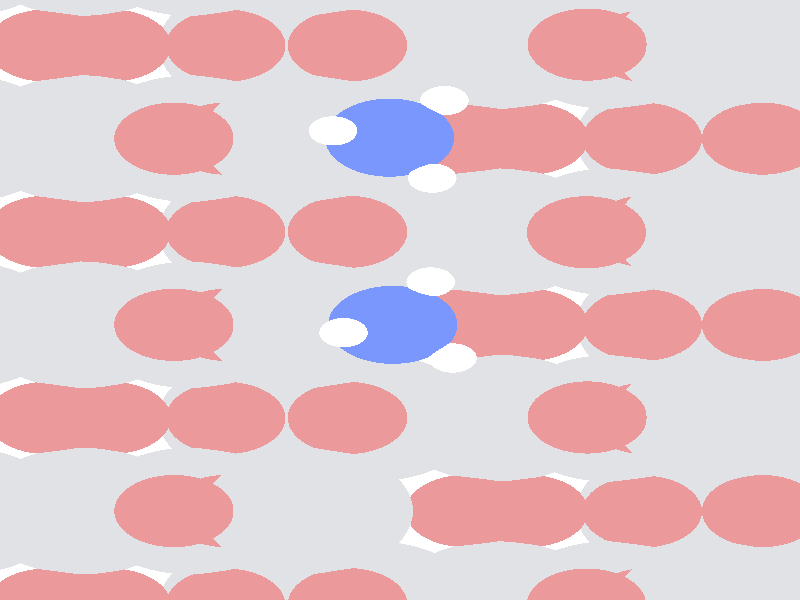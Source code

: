 #include "colors.inc"
#include "finish.inc"

global_settings {assumed_gamma 1 max_trace_level 6}
background {color White}
camera {orthographic
  right -9.91*x up 12.31*y
  direction 1.00*z
  location <0,0,50.00> look_at <0,0,0>}
light_source {<  2.00,   3.00,  125.00> color White
  area_light <0.95, 0, 0>, <0, 0.80, 0>, 5, 4
  adaptive 1 jitter}

#declare simple = finish {phong 0.7}
#declare pale = finish {ambient .5 diffuse .85 roughness .001 specular 0.200 }
#declare intermediate = finish {ambient 0.3 diffuse 0.6 specular 0.10 roughness 0.04 }
#declare vmd = finish {ambient .0 diffuse .65 phong 0.1 phong_size 40. specular 0.500 }
#declare jmol = finish {ambient .2 diffuse .6 specular 1 roughness .001 metallic}
#declare ase2 = finish {ambient 0.05 brilliance 3 diffuse 0.6 metallic specular 0.70 roughness 0.04 reflection 0.15}
#declare mj_mol = finish {ambient .00 diffuse .55 phong 0.0 phong_size 0.specular .250 roughness 0.1 brilliance 0.8 reflection 0.0 }
#declare ase3 = finish {ambient .15 brilliance 2 diffuse .6 metallic specular 1. roughness .001 reflection .0}
#declare glass = finish {ambient .05 diffuse .3 specular 1. roughness .001}
#declare glass2 = finish {ambient .0 diffuse .3 specular 1. reflection .25 roughness .001}
#declare Rcell = 0.100;
#declare Rbond = 0.100;

#macro atom(LOC, R, COL, TRANS, FIN)
  sphere{LOC, R texture{pigment{color COL transmit TRANS} finish{FIN}}}
#end
#macro constrain(LOC, R, COL, TRANS FIN)
union{torus{R, Rcell rotate 45*z texture{pigment{color COL transmit TRANS} finish{FIN}}}
      torus{R, Rcell rotate -45*z texture{pigment{color COL transmit TRANS} finish{FIN}}}
      translate LOC}
#end

atom(< -4.97,  -4.33, -11.59>, 0.74, rgb <0.84, 0.32, 0.33>, 0.0, pale) // #0 
atom(<-10.14,  -6.25, -11.59>, 0.74, rgb <0.84, 0.32, 0.33>, 0.0, pale) // #1 
atom(<-12.03,  -6.25, -10.84>, 1.30, rgb <0.75, 0.76, 0.78>, 0.0, pale) // #2 
atom(< -6.86,  -4.33, -10.84>, 1.30, rgb <0.75, 0.76, 0.78>, 0.0, pale) // #3 
atom(< -3.92,  -4.33,  -9.95>, 1.30, rgb <0.75, 0.76, 0.78>, 0.0, pale) // #4 
atom(< -9.09,  -6.25,  -9.95>, 1.30, rgb <0.75, 0.76, 0.78>, 0.0, pale) // #5 
atom(< -3.58,  -6.25, -10.09>, 0.74, rgb <0.84, 0.32, 0.33>, 0.0, pale) // #6 
atom(< -8.76,  -4.33, -10.09>, 0.74, rgb <0.84, 0.32, 0.33>, 0.0, pale) // #7 
atom(< -5.82,  -4.33,  -9.20>, 0.74, rgb <0.84, 0.32, 0.33>, 0.0, pale) // #8 
atom(<-10.99,  -6.25,  -9.20>, 0.74, rgb <0.84, 0.32, 0.33>, 0.0, pale) // #9 
atom(< -7.20,  -6.25, -10.70>, 0.74, rgb <0.84, 0.32, 0.33>, 0.0, pale) // #10 
atom(<-12.37,  -4.33, -10.70>, 0.74, rgb <0.84, 0.32, 0.33>, 0.0, pale) // #11 
atom(< -3.62,  -4.33,  -7.96>, 0.74, rgb <0.84, 0.32, 0.33>, 0.0, pale) // #12 
atom(< -8.80,  -6.25,  -8.01>, 0.74, rgb <0.84, 0.32, 0.33>, 0.0, pale) // #13 
atom(<-10.67,  -6.25,  -7.21>, 1.30, rgb <0.75, 0.76, 0.78>, 0.0, pale) // #14 
atom(< -5.44,  -4.33,  -7.17>, 1.30, rgb <0.75, 0.76, 0.78>, 0.0, pale) // #15 
atom(<-12.93,  -4.33,  -6.36>, 1.30, rgb <0.75, 0.76, 0.78>, 0.0, pale) // #16 
atom(< -7.74,  -6.25,  -6.47>, 1.30, rgb <0.75, 0.76, 0.78>, 0.0, pale) // #17 
atom(<-12.51,  -6.25,  -6.47>, 0.74, rgb <0.84, 0.32, 0.33>, 0.0, pale) // #18 
atom(< -7.34,  -4.34,  -6.53>, 0.74, rgb <0.84, 0.32, 0.33>, 0.0, pale) // #19 
atom(< -4.39,  -4.33,  -5.56>, 0.74, rgb <0.84, 0.32, 0.33>, 0.0, pale) // #20 
atom(< -9.53,  -6.24,  -5.62>, 0.74, rgb <0.84, 0.32, 0.33>, 0.0, pale) // #21 
atom(< -5.84,  -6.25,  -7.11>, 0.74, rgb <0.84, 0.32, 0.33>, 0.0, pale) // #22 
atom(<-11.04,  -4.33,  -7.10>, 0.74, rgb <0.84, 0.32, 0.33>, 0.0, pale) // #23 
atom(<-12.49,  -4.33,  -4.40>, 0.74, rgb <0.84, 0.32, 0.33>, 0.0, pale) // #24 
atom(< -7.27,  -6.24,  -4.48>, 0.74, rgb <0.84, 0.32, 0.33>, 0.0, pale) // #25 
atom(< -9.17,  -6.25,  -3.62>, 1.30, rgb <0.75, 0.76, 0.78>, 0.0, pale) // #26 
atom(< -3.96,  -4.33,  -3.44>, 1.30, rgb <0.75, 0.76, 0.78>, 0.0, pale) // #27 
atom(<-11.48,  -4.33,  -2.84>, 1.30, rgb <0.75, 0.76, 0.78>, 0.0, pale) // #28 
atom(< -6.38,  -6.24,  -2.93>, 1.30, rgb <0.75, 0.76, 0.78>, 0.0, pale) // #29 
atom(<-10.99,  -6.24,  -2.81>, 0.74, rgb <0.84, 0.32, 0.33>, 0.0, pale) // #30 
atom(< -5.86,  -4.33,  -2.68>, 0.74, rgb <0.84, 0.32, 0.33>, 0.0, pale) // #31 
atom(<-13.14,  -4.33,  -2.00>, 0.74, rgb <0.84, 0.32, 0.33>, 0.0, pale) // #32 
atom(< -8.03,  -6.25,  -2.08>, 0.74, rgb <0.84, 0.32, 0.33>, 0.0, pale) // #33 
atom(< -4.38,  -6.25,  -3.43>, 0.74, rgb <0.84, 0.32, 0.33>, 0.0, pale) // #34 
atom(< -9.53,  -4.33,  -3.57>, 0.74, rgb <0.84, 0.32, 0.33>, 0.0, pale) // #35 
atom(< -4.97,  -0.51, -11.59>, 0.74, rgb <0.84, 0.32, 0.33>, 0.0, pale) // #36 
atom(<-10.14,  -2.42, -11.59>, 0.74, rgb <0.84, 0.32, 0.33>, 0.0, pale) // #37 
atom(<-12.03,  -2.42, -10.84>, 1.30, rgb <0.75, 0.76, 0.78>, 0.0, pale) // #38 
atom(< -6.86,  -0.51, -10.84>, 1.30, rgb <0.75, 0.76, 0.78>, 0.0, pale) // #39 
atom(< -3.92,  -0.51,  -9.95>, 1.30, rgb <0.75, 0.76, 0.78>, 0.0, pale) // #40 
atom(< -9.09,  -2.42,  -9.95>, 1.30, rgb <0.75, 0.76, 0.78>, 0.0, pale) // #41 
atom(< -3.58,  -2.42, -10.09>, 0.74, rgb <0.84, 0.32, 0.33>, 0.0, pale) // #42 
atom(< -8.76,  -0.51, -10.09>, 0.74, rgb <0.84, 0.32, 0.33>, 0.0, pale) // #43 
atom(< -5.82,  -0.51,  -9.20>, 0.74, rgb <0.84, 0.32, 0.33>, 0.0, pale) // #44 
atom(<-10.99,  -2.42,  -9.20>, 0.74, rgb <0.84, 0.32, 0.33>, 0.0, pale) // #45 
atom(< -7.20,  -2.42, -10.70>, 0.74, rgb <0.84, 0.32, 0.33>, 0.0, pale) // #46 
atom(<-12.37,  -0.51, -10.70>, 0.74, rgb <0.84, 0.32, 0.33>, 0.0, pale) // #47 
atom(< -3.62,  -0.51,  -7.97>, 0.74, rgb <0.84, 0.32, 0.33>, 0.0, pale) // #48 
atom(< -8.80,  -2.42,  -8.01>, 0.74, rgb <0.84, 0.32, 0.33>, 0.0, pale) // #49 
atom(<-10.67,  -2.42,  -7.21>, 1.30, rgb <0.75, 0.76, 0.78>, 0.0, pale) // #50 
atom(< -5.44,  -0.51,  -7.17>, 1.30, rgb <0.75, 0.76, 0.78>, 0.0, pale) // #51 
atom(<-12.93,  -0.51,  -6.36>, 1.30, rgb <0.75, 0.76, 0.78>, 0.0, pale) // #52 
atom(< -7.74,  -2.43,  -6.47>, 1.30, rgb <0.75, 0.76, 0.78>, 0.0, pale) // #53 
atom(<-12.51,  -2.42,  -6.47>, 0.74, rgb <0.84, 0.32, 0.33>, 0.0, pale) // #54 
atom(< -7.34,  -0.51,  -6.53>, 0.74, rgb <0.84, 0.32, 0.33>, 0.0, pale) // #55 
atom(< -4.39,  -0.51,  -5.57>, 0.74, rgb <0.84, 0.32, 0.33>, 0.0, pale) // #56 
atom(< -9.53,  -2.43,  -5.63>, 0.74, rgb <0.84, 0.32, 0.33>, 0.0, pale) // #57 
atom(< -5.84,  -2.42,  -7.10>, 0.74, rgb <0.84, 0.32, 0.33>, 0.0, pale) // #58 
atom(<-11.03,  -0.51,  -7.10>, 0.74, rgb <0.84, 0.32, 0.33>, 0.0, pale) // #59 
atom(<-12.49,  -0.51,  -4.41>, 0.74, rgb <0.84, 0.32, 0.33>, 0.0, pale) // #60 
atom(< -7.27,  -2.43,  -4.48>, 0.74, rgb <0.84, 0.32, 0.33>, 0.0, pale) // #61 
atom(< -9.16,  -2.42,  -3.62>, 1.30, rgb <0.75, 0.76, 0.78>, 0.0, pale) // #62 
atom(< -3.96,  -0.51,  -3.44>, 1.30, rgb <0.75, 0.76, 0.78>, 0.0, pale) // #63 
atom(<-11.48,  -0.51,  -2.84>, 1.30, rgb <0.75, 0.76, 0.78>, 0.0, pale) // #64 
atom(< -6.38,  -2.42,  -2.93>, 1.30, rgb <0.75, 0.76, 0.78>, 0.0, pale) // #65 
atom(<-10.99,  -2.42,  -2.81>, 0.74, rgb <0.84, 0.32, 0.33>, 0.0, pale) // #66 
atom(< -5.86,  -0.51,  -2.69>, 0.74, rgb <0.84, 0.32, 0.33>, 0.0, pale) // #67 
atom(<-13.14,  -0.51,  -2.00>, 0.74, rgb <0.84, 0.32, 0.33>, 0.0, pale) // #68 
atom(< -8.03,  -2.41,  -2.09>, 0.74, rgb <0.84, 0.32, 0.33>, 0.0, pale) // #69 
atom(< -4.38,  -2.42,  -3.43>, 0.74, rgb <0.84, 0.32, 0.33>, 0.0, pale) // #70 
atom(< -9.54,  -0.51,  -3.59>, 0.74, rgb <0.84, 0.32, 0.33>, 0.0, pale) // #71 
atom(<-10.48,   3.33,  -0.72>, 0.80, rgb <0.19, 0.31, 0.97>, 0.0, pale) // #72 
atom(< -9.80,   4.09,  -0.69>, 0.30, rgb <1.00, 1.00, 1.00>, 0.0, pale) // #73 
atom(< -9.95,   2.50,  -0.49>, 0.30, rgb <1.00, 1.00, 1.00>, 0.0, pale) // #74 
atom(<-11.17,   3.47,   0.00>, 0.30, rgb <1.00, 1.00, 1.00>, 0.0, pale) // #75 
atom(<-10.43,  -0.51,  -0.80>, 0.80, rgb <0.19, 0.31, 0.97>, 0.0, pale) // #76 
atom(< -9.96,   0.37,  -0.63>, 0.30, rgb <1.00, 1.00, 1.00>, 0.0, pale) // #77 
atom(< -9.69,  -1.19,  -0.76>, 0.30, rgb <1.00, 1.00, 1.00>, 0.0, pale) // #78 
atom(<-11.04,  -0.67,  -0.01>, 0.30, rgb <1.00, 1.00, 1.00>, 0.0, pale) // #79 
atom(< -4.97,   3.31, -11.59>, 0.74, rgb <0.84, 0.32, 0.33>, 0.0, pale) // #80 
atom(<-10.14,   1.40, -11.59>, 0.74, rgb <0.84, 0.32, 0.33>, 0.0, pale) // #81 
atom(<-12.03,   1.40, -10.84>, 1.30, rgb <0.75, 0.76, 0.78>, 0.0, pale) // #82 
atom(< -6.86,   3.31, -10.84>, 1.30, rgb <0.75, 0.76, 0.78>, 0.0, pale) // #83 
atom(< -3.92,   3.31,  -9.95>, 1.30, rgb <0.75, 0.76, 0.78>, 0.0, pale) // #84 
atom(< -9.09,   1.40,  -9.95>, 1.30, rgb <0.75, 0.76, 0.78>, 0.0, pale) // #85 
atom(< -3.58,   1.40, -10.09>, 0.74, rgb <0.84, 0.32, 0.33>, 0.0, pale) // #86 
atom(< -8.76,   3.31, -10.09>, 0.74, rgb <0.84, 0.32, 0.33>, 0.0, pale) // #87 
atom(< -5.82,   3.31,  -9.20>, 0.74, rgb <0.84, 0.32, 0.33>, 0.0, pale) // #88 
atom(<-10.99,   1.40,  -9.20>, 0.74, rgb <0.84, 0.32, 0.33>, 0.0, pale) // #89 
atom(< -7.20,   1.40, -10.70>, 0.74, rgb <0.84, 0.32, 0.33>, 0.0, pale) // #90 
atom(<-12.37,   3.31, -10.70>, 0.74, rgb <0.84, 0.32, 0.33>, 0.0, pale) // #91 
atom(< -3.62,   3.31,  -7.96>, 0.74, rgb <0.84, 0.32, 0.33>, 0.0, pale) // #92 
atom(< -8.80,   1.40,  -8.01>, 0.74, rgb <0.84, 0.32, 0.33>, 0.0, pale) // #93 
atom(<-10.67,   1.40,  -7.21>, 1.30, rgb <0.75, 0.76, 0.78>, 0.0, pale) // #94 
atom(< -5.44,   3.31,  -7.17>, 1.30, rgb <0.75, 0.76, 0.78>, 0.0, pale) // #95 
atom(<-12.93,   3.31,  -6.36>, 1.30, rgb <0.75, 0.76, 0.78>, 0.0, pale) // #96 
atom(< -7.74,   1.40,  -6.47>, 1.30, rgb <0.75, 0.76, 0.78>, 0.0, pale) // #97 
atom(<-12.51,   1.40,  -6.47>, 0.74, rgb <0.84, 0.32, 0.33>, 0.0, pale) // #98 
atom(< -7.34,   3.31,  -6.53>, 0.74, rgb <0.84, 0.32, 0.33>, 0.0, pale) // #99 
atom(< -4.39,   3.31,  -5.56>, 0.74, rgb <0.84, 0.32, 0.33>, 0.0, pale) // #100 
atom(< -9.53,   1.40,  -5.62>, 0.74, rgb <0.84, 0.32, 0.33>, 0.0, pale) // #101 
atom(< -5.84,   1.40,  -7.11>, 0.74, rgb <0.84, 0.32, 0.33>, 0.0, pale) // #102 
atom(<-11.04,   3.31,  -7.10>, 0.74, rgb <0.84, 0.32, 0.33>, 0.0, pale) // #103 
atom(<-12.49,   3.31,  -4.40>, 0.74, rgb <0.84, 0.32, 0.33>, 0.0, pale) // #104 
atom(< -7.27,   1.41,  -4.48>, 0.74, rgb <0.84, 0.32, 0.33>, 0.0, pale) // #105 
atom(< -9.17,   1.40,  -3.62>, 1.30, rgb <0.75, 0.76, 0.78>, 0.0, pale) // #106 
atom(< -3.96,   3.31,  -3.44>, 1.30, rgb <0.75, 0.76, 0.78>, 0.0, pale) // #107 
atom(<-11.48,   3.32,  -2.84>, 1.30, rgb <0.75, 0.76, 0.78>, 0.0, pale) // #108 
atom(< -6.38,   1.40,  -2.93>, 1.30, rgb <0.75, 0.76, 0.78>, 0.0, pale) // #109 
atom(<-10.99,   1.40,  -2.81>, 0.74, rgb <0.84, 0.32, 0.33>, 0.0, pale) // #110 
atom(< -5.86,   3.31,  -2.68>, 0.74, rgb <0.84, 0.32, 0.33>, 0.0, pale) // #111 
atom(<-13.14,   3.31,  -2.00>, 0.74, rgb <0.84, 0.32, 0.33>, 0.0, pale) // #112 
atom(< -8.03,   1.39,  -2.08>, 0.74, rgb <0.84, 0.32, 0.33>, 0.0, pale) // #113 
atom(< -4.38,   1.40,  -3.43>, 0.74, rgb <0.84, 0.32, 0.33>, 0.0, pale) // #114 
atom(< -9.53,   3.31,  -3.57>, 0.74, rgb <0.84, 0.32, 0.33>, 0.0, pale) // #115 
atom(< -4.97,   7.13, -11.59>, 0.74, rgb <0.84, 0.32, 0.33>, 0.0, pale) // #116 
atom(<-10.14,   5.22, -11.59>, 0.74, rgb <0.84, 0.32, 0.33>, 0.0, pale) // #117 
atom(<-12.03,   5.22, -10.84>, 1.30, rgb <0.75, 0.76, 0.78>, 0.0, pale) // #118 
atom(< -6.86,   7.13, -10.84>, 1.30, rgb <0.75, 0.76, 0.78>, 0.0, pale) // #119 
atom(< -3.92,   7.13,  -9.95>, 1.30, rgb <0.75, 0.76, 0.78>, 0.0, pale) // #120 
atom(< -9.09,   5.22,  -9.95>, 1.30, rgb <0.75, 0.76, 0.78>, 0.0, pale) // #121 
atom(< -3.58,   5.22, -10.09>, 0.74, rgb <0.84, 0.32, 0.33>, 0.0, pale) // #122 
atom(< -8.76,   7.13, -10.09>, 0.74, rgb <0.84, 0.32, 0.33>, 0.0, pale) // #123 
atom(< -5.82,   7.13,  -9.20>, 0.74, rgb <0.84, 0.32, 0.33>, 0.0, pale) // #124 
atom(<-10.99,   5.22,  -9.20>, 0.74, rgb <0.84, 0.32, 0.33>, 0.0, pale) // #125 
atom(< -7.20,   5.22, -10.70>, 0.74, rgb <0.84, 0.32, 0.33>, 0.0, pale) // #126 
atom(<-12.37,   7.13, -10.70>, 0.74, rgb <0.84, 0.32, 0.33>, 0.0, pale) // #127 
atom(< -3.62,   7.13,  -7.97>, 0.74, rgb <0.84, 0.32, 0.33>, 0.0, pale) // #128 
atom(< -8.80,   5.22,  -8.01>, 0.74, rgb <0.84, 0.32, 0.33>, 0.0, pale) // #129 
atom(<-10.67,   5.22,  -7.21>, 1.30, rgb <0.75, 0.76, 0.78>, 0.0, pale) // #130 
atom(< -5.44,   7.13,  -7.17>, 1.30, rgb <0.75, 0.76, 0.78>, 0.0, pale) // #131 
atom(<-12.93,   7.13,  -6.36>, 1.30, rgb <0.75, 0.76, 0.78>, 0.0, pale) // #132 
atom(< -7.74,   5.22,  -6.47>, 1.30, rgb <0.75, 0.76, 0.78>, 0.0, pale) // #133 
atom(<-12.51,   5.22,  -6.47>, 0.74, rgb <0.84, 0.32, 0.33>, 0.0, pale) // #134 
atom(< -7.34,   7.13,  -6.53>, 0.74, rgb <0.84, 0.32, 0.33>, 0.0, pale) // #135 
atom(< -4.39,   7.13,  -5.57>, 0.74, rgb <0.84, 0.32, 0.33>, 0.0, pale) // #136 
atom(< -9.53,   5.22,  -5.63>, 0.74, rgb <0.84, 0.32, 0.33>, 0.0, pale) // #137 
atom(< -5.84,   5.22,  -7.10>, 0.74, rgb <0.84, 0.32, 0.33>, 0.0, pale) // #138 
atom(<-11.03,   7.13,  -7.10>, 0.74, rgb <0.84, 0.32, 0.33>, 0.0, pale) // #139 
atom(<-12.49,   7.13,  -4.41>, 0.74, rgb <0.84, 0.32, 0.33>, 0.0, pale) // #140 
atom(< -7.27,   5.21,  -4.48>, 0.74, rgb <0.84, 0.32, 0.33>, 0.0, pale) // #141 
atom(< -9.16,   5.22,  -3.62>, 1.30, rgb <0.75, 0.76, 0.78>, 0.0, pale) // #142 
atom(< -3.96,   7.13,  -3.44>, 1.30, rgb <0.75, 0.76, 0.78>, 0.0, pale) // #143 
atom(<-11.48,   7.14,  -2.84>, 1.30, rgb <0.75, 0.76, 0.78>, 0.0, pale) // #144 
atom(< -6.38,   5.22,  -2.93>, 1.30, rgb <0.75, 0.76, 0.78>, 0.0, pale) // #145 
atom(<-10.99,   5.22,  -2.81>, 0.74, rgb <0.84, 0.32, 0.33>, 0.0, pale) // #146 
atom(< -5.86,   7.13,  -2.69>, 0.74, rgb <0.84, 0.32, 0.33>, 0.0, pale) // #147 
atom(<-13.14,   7.14,  -2.00>, 0.74, rgb <0.84, 0.32, 0.33>, 0.0, pale) // #148 
atom(< -8.03,   5.24,  -2.09>, 0.74, rgb <0.84, 0.32, 0.33>, 0.0, pale) // #149 
atom(< -4.38,   5.22,  -3.43>, 0.74, rgb <0.84, 0.32, 0.33>, 0.0, pale) // #150 
atom(< -9.54,   7.14,  -3.59>, 0.74, rgb <0.84, 0.32, 0.33>, 0.0, pale) // #151 
atom(<-10.48,  10.98,  -0.72>, 0.80, rgb <0.19, 0.31, 0.97>, 0.0, pale) // #152 
atom(< -9.80,  11.74,  -0.69>, 0.30, rgb <1.00, 1.00, 1.00>, 0.0, pale) // #153 
atom(< -9.95,  10.15,  -0.49>, 0.30, rgb <1.00, 1.00, 1.00>, 0.0, pale) // #154 
atom(<-11.17,  11.12,   0.00>, 0.30, rgb <1.00, 1.00, 1.00>, 0.0, pale) // #155 
atom(<-10.43,   7.13,  -0.80>, 0.80, rgb <0.19, 0.31, 0.97>, 0.0, pale) // #156 
atom(< -9.96,   8.01,  -0.63>, 0.30, rgb <1.00, 1.00, 1.00>, 0.0, pale) // #157 
atom(< -9.69,   6.45,  -0.76>, 0.30, rgb <1.00, 1.00, 1.00>, 0.0, pale) // #158 
atom(<-11.04,   6.97,  -0.01>, 0.30, rgb <1.00, 1.00, 1.00>, 0.0, pale) // #159 
atom(<  5.37,  -4.33, -11.59>, 0.74, rgb <0.84, 0.32, 0.33>, 0.0, pale) // #160 
atom(<  0.20,  -6.25, -11.59>, 0.74, rgb <0.84, 0.32, 0.33>, 0.0, pale) // #161 
atom(< -1.69,  -6.25, -10.84>, 1.30, rgb <0.75, 0.76, 0.78>, 0.0, pale) // #162 
atom(<  3.48,  -4.33, -10.84>, 1.30, rgb <0.75, 0.76, 0.78>, 0.0, pale) // #163 
atom(<  6.42,  -4.33,  -9.95>, 1.30, rgb <0.75, 0.76, 0.78>, 0.0, pale) // #164 
atom(<  1.25,  -6.25,  -9.95>, 1.30, rgb <0.75, 0.76, 0.78>, 0.0, pale) // #165 
atom(<  6.76,  -6.25, -10.09>, 0.74, rgb <0.84, 0.32, 0.33>, 0.0, pale) // #166 
atom(<  1.59,  -4.33, -10.09>, 0.74, rgb <0.84, 0.32, 0.33>, 0.0, pale) // #167 
atom(<  4.53,  -4.33,  -9.20>, 0.74, rgb <0.84, 0.32, 0.33>, 0.0, pale) // #168 
atom(< -0.65,  -6.25,  -9.20>, 0.74, rgb <0.84, 0.32, 0.33>, 0.0, pale) // #169 
atom(<  3.14,  -6.25, -10.70>, 0.74, rgb <0.84, 0.32, 0.33>, 0.0, pale) // #170 
atom(< -2.03,  -4.33, -10.70>, 0.74, rgb <0.84, 0.32, 0.33>, 0.0, pale) // #171 
atom(<  6.72,  -4.33,  -7.96>, 0.74, rgb <0.84, 0.32, 0.33>, 0.0, pale) // #172 
atom(<  1.54,  -6.25,  -8.01>, 0.74, rgb <0.84, 0.32, 0.33>, 0.0, pale) // #173 
atom(< -0.33,  -6.25,  -7.21>, 1.30, rgb <0.75, 0.76, 0.78>, 0.0, pale) // #174 
atom(<  4.90,  -4.33,  -7.17>, 1.30, rgb <0.75, 0.76, 0.78>, 0.0, pale) // #175 
atom(< -2.59,  -4.33,  -6.36>, 1.30, rgb <0.75, 0.76, 0.78>, 0.0, pale) // #176 
atom(<  2.60,  -6.25,  -6.47>, 1.30, rgb <0.75, 0.76, 0.78>, 0.0, pale) // #177 
atom(< -2.16,  -6.25,  -6.47>, 0.74, rgb <0.84, 0.32, 0.33>, 0.0, pale) // #178 
atom(<  3.00,  -4.34,  -6.53>, 0.74, rgb <0.84, 0.32, 0.33>, 0.0, pale) // #179 
atom(<  5.95,  -4.33,  -5.56>, 0.74, rgb <0.84, 0.32, 0.33>, 0.0, pale) // #180 
atom(<  0.81,  -6.24,  -5.62>, 0.74, rgb <0.84, 0.32, 0.33>, 0.0, pale) // #181 
atom(<  4.50,  -6.25,  -7.11>, 0.74, rgb <0.84, 0.32, 0.33>, 0.0, pale) // #182 
atom(< -0.69,  -4.33,  -7.10>, 0.74, rgb <0.84, 0.32, 0.33>, 0.0, pale) // #183 
atom(< -2.15,  -4.33,  -4.40>, 0.74, rgb <0.84, 0.32, 0.33>, 0.0, pale) // #184 
atom(<  3.07,  -6.24,  -4.48>, 0.74, rgb <0.84, 0.32, 0.33>, 0.0, pale) // #185 
atom(<  1.18,  -6.25,  -3.62>, 1.30, rgb <0.75, 0.76, 0.78>, 0.0, pale) // #186 
atom(<  6.38,  -4.33,  -3.44>, 1.30, rgb <0.75, 0.76, 0.78>, 0.0, pale) // #187 
atom(< -1.14,  -4.33,  -2.84>, 1.30, rgb <0.75, 0.76, 0.78>, 0.0, pale) // #188 
atom(<  3.96,  -6.24,  -2.93>, 1.30, rgb <0.75, 0.76, 0.78>, 0.0, pale) // #189 
atom(< -0.65,  -6.24,  -2.81>, 0.74, rgb <0.84, 0.32, 0.33>, 0.0, pale) // #190 
atom(<  4.48,  -4.33,  -2.68>, 0.74, rgb <0.84, 0.32, 0.33>, 0.0, pale) // #191 
atom(< -2.80,  -4.33,  -2.00>, 0.74, rgb <0.84, 0.32, 0.33>, 0.0, pale) // #192 
atom(<  2.31,  -6.25,  -2.08>, 0.74, rgb <0.84, 0.32, 0.33>, 0.0, pale) // #193 
atom(<  5.96,  -6.25,  -3.43>, 0.74, rgb <0.84, 0.32, 0.33>, 0.0, pale) // #194 
atom(<  0.81,  -4.33,  -3.57>, 0.74, rgb <0.84, 0.32, 0.33>, 0.0, pale) // #195 
atom(<  5.37,  -0.51, -11.59>, 0.74, rgb <0.84, 0.32, 0.33>, 0.0, pale) // #196 
atom(<  0.20,  -2.42, -11.59>, 0.74, rgb <0.84, 0.32, 0.33>, 0.0, pale) // #197 
atom(< -1.69,  -2.42, -10.84>, 1.30, rgb <0.75, 0.76, 0.78>, 0.0, pale) // #198 
atom(<  3.48,  -0.51, -10.84>, 1.30, rgb <0.75, 0.76, 0.78>, 0.0, pale) // #199 
atom(<  6.42,  -0.51,  -9.95>, 1.30, rgb <0.75, 0.76, 0.78>, 0.0, pale) // #200 
atom(<  1.25,  -2.42,  -9.95>, 1.30, rgb <0.75, 0.76, 0.78>, 0.0, pale) // #201 
atom(<  6.76,  -2.42, -10.09>, 0.74, rgb <0.84, 0.32, 0.33>, 0.0, pale) // #202 
atom(<  1.59,  -0.51, -10.09>, 0.74, rgb <0.84, 0.32, 0.33>, 0.0, pale) // #203 
atom(<  4.53,  -0.51,  -9.20>, 0.74, rgb <0.84, 0.32, 0.33>, 0.0, pale) // #204 
atom(< -0.65,  -2.42,  -9.20>, 0.74, rgb <0.84, 0.32, 0.33>, 0.0, pale) // #205 
atom(<  3.14,  -2.42, -10.70>, 0.74, rgb <0.84, 0.32, 0.33>, 0.0, pale) // #206 
atom(< -2.03,  -0.51, -10.70>, 0.74, rgb <0.84, 0.32, 0.33>, 0.0, pale) // #207 
atom(<  6.72,  -0.51,  -7.97>, 0.74, rgb <0.84, 0.32, 0.33>, 0.0, pale) // #208 
atom(<  1.54,  -2.42,  -8.01>, 0.74, rgb <0.84, 0.32, 0.33>, 0.0, pale) // #209 
atom(< -0.33,  -2.42,  -7.21>, 1.30, rgb <0.75, 0.76, 0.78>, 0.0, pale) // #210 
atom(<  4.90,  -0.51,  -7.17>, 1.30, rgb <0.75, 0.76, 0.78>, 0.0, pale) // #211 
atom(< -2.59,  -0.51,  -6.36>, 1.30, rgb <0.75, 0.76, 0.78>, 0.0, pale) // #212 
atom(<  2.60,  -2.43,  -6.47>, 1.30, rgb <0.75, 0.76, 0.78>, 0.0, pale) // #213 
atom(< -2.16,  -2.42,  -6.47>, 0.74, rgb <0.84, 0.32, 0.33>, 0.0, pale) // #214 
atom(<  3.00,  -0.51,  -6.53>, 0.74, rgb <0.84, 0.32, 0.33>, 0.0, pale) // #215 
atom(<  5.95,  -0.51,  -5.57>, 0.74, rgb <0.84, 0.32, 0.33>, 0.0, pale) // #216 
atom(<  0.81,  -2.43,  -5.63>, 0.74, rgb <0.84, 0.32, 0.33>, 0.0, pale) // #217 
atom(<  4.50,  -2.42,  -7.10>, 0.74, rgb <0.84, 0.32, 0.33>, 0.0, pale) // #218 
atom(< -0.69,  -0.51,  -7.10>, 0.74, rgb <0.84, 0.32, 0.33>, 0.0, pale) // #219 
atom(< -2.15,  -0.51,  -4.41>, 0.74, rgb <0.84, 0.32, 0.33>, 0.0, pale) // #220 
atom(<  3.07,  -2.43,  -4.48>, 0.74, rgb <0.84, 0.32, 0.33>, 0.0, pale) // #221 
atom(<  1.18,  -2.42,  -3.62>, 1.30, rgb <0.75, 0.76, 0.78>, 0.0, pale) // #222 
atom(<  6.38,  -0.51,  -3.44>, 1.30, rgb <0.75, 0.76, 0.78>, 0.0, pale) // #223 
atom(< -1.13,  -0.51,  -2.84>, 1.30, rgb <0.75, 0.76, 0.78>, 0.0, pale) // #224 
atom(<  3.96,  -2.42,  -2.93>, 1.30, rgb <0.75, 0.76, 0.78>, 0.0, pale) // #225 
atom(< -0.65,  -2.42,  -2.81>, 0.74, rgb <0.84, 0.32, 0.33>, 0.0, pale) // #226 
atom(<  4.48,  -0.51,  -2.69>, 0.74, rgb <0.84, 0.32, 0.33>, 0.0, pale) // #227 
atom(< -2.80,  -0.51,  -2.00>, 0.74, rgb <0.84, 0.32, 0.33>, 0.0, pale) // #228 
atom(<  2.32,  -2.41,  -2.09>, 0.74, rgb <0.84, 0.32, 0.33>, 0.0, pale) // #229 
atom(<  5.96,  -2.42,  -3.43>, 0.74, rgb <0.84, 0.32, 0.33>, 0.0, pale) // #230 
atom(<  0.80,  -0.51,  -3.59>, 0.74, rgb <0.84, 0.32, 0.33>, 0.0, pale) // #231 
atom(< -0.13,   3.33,  -0.72>, 0.80, rgb <0.19, 0.31, 0.97>, 0.0, pale) // #232 
atom(<  0.55,   4.09,  -0.69>, 0.30, rgb <1.00, 1.00, 1.00>, 0.0, pale) // #233 
atom(<  0.40,   2.50,  -0.49>, 0.30, rgb <1.00, 1.00, 1.00>, 0.0, pale) // #234 
atom(< -0.83,   3.47,   0.00>, 0.30, rgb <1.00, 1.00, 1.00>, 0.0, pale) // #235 
atom(< -0.09,  -0.51,  -0.80>, 0.80, rgb <0.19, 0.31, 0.97>, 0.0, pale) // #236 
atom(<  0.38,   0.37,  -0.63>, 0.30, rgb <1.00, 1.00, 1.00>, 0.0, pale) // #237 
atom(<  0.65,  -1.19,  -0.76>, 0.30, rgb <1.00, 1.00, 1.00>, 0.0, pale) // #238 
atom(< -0.70,  -0.67,  -0.01>, 0.30, rgb <1.00, 1.00, 1.00>, 0.0, pale) // #239 
atom(<  5.37,   3.31, -11.59>, 0.74, rgb <0.84, 0.32, 0.33>, 0.0, pale) // #240 
atom(<  0.20,   1.40, -11.59>, 0.74, rgb <0.84, 0.32, 0.33>, 0.0, pale) // #241 
atom(< -1.69,   1.40, -10.84>, 1.30, rgb <0.75, 0.76, 0.78>, 0.0, pale) // #242 
atom(<  3.48,   3.31, -10.84>, 1.30, rgb <0.75, 0.76, 0.78>, 0.0, pale) // #243 
atom(<  6.42,   3.31,  -9.95>, 1.30, rgb <0.75, 0.76, 0.78>, 0.0, pale) // #244 
atom(<  1.25,   1.40,  -9.95>, 1.30, rgb <0.75, 0.76, 0.78>, 0.0, pale) // #245 
atom(<  6.76,   1.40, -10.09>, 0.74, rgb <0.84, 0.32, 0.33>, 0.0, pale) // #246 
atom(<  1.59,   3.31, -10.09>, 0.74, rgb <0.84, 0.32, 0.33>, 0.0, pale) // #247 
atom(<  4.53,   3.31,  -9.20>, 0.74, rgb <0.84, 0.32, 0.33>, 0.0, pale) // #248 
atom(< -0.65,   1.40,  -9.20>, 0.74, rgb <0.84, 0.32, 0.33>, 0.0, pale) // #249 
atom(<  3.14,   1.40, -10.70>, 0.74, rgb <0.84, 0.32, 0.33>, 0.0, pale) // #250 
atom(< -2.03,   3.31, -10.70>, 0.74, rgb <0.84, 0.32, 0.33>, 0.0, pale) // #251 
atom(<  6.72,   3.31,  -7.96>, 0.74, rgb <0.84, 0.32, 0.33>, 0.0, pale) // #252 
atom(<  1.54,   1.40,  -8.01>, 0.74, rgb <0.84, 0.32, 0.33>, 0.0, pale) // #253 
atom(< -0.33,   1.40,  -7.21>, 1.30, rgb <0.75, 0.76, 0.78>, 0.0, pale) // #254 
atom(<  4.90,   3.31,  -7.17>, 1.30, rgb <0.75, 0.76, 0.78>, 0.0, pale) // #255 
atom(< -2.59,   3.31,  -6.36>, 1.30, rgb <0.75, 0.76, 0.78>, 0.0, pale) // #256 
atom(<  2.60,   1.40,  -6.47>, 1.30, rgb <0.75, 0.76, 0.78>, 0.0, pale) // #257 
atom(< -2.16,   1.40,  -6.47>, 0.74, rgb <0.84, 0.32, 0.33>, 0.0, pale) // #258 
atom(<  3.00,   3.31,  -6.53>, 0.74, rgb <0.84, 0.32, 0.33>, 0.0, pale) // #259 
atom(<  5.95,   3.31,  -5.56>, 0.74, rgb <0.84, 0.32, 0.33>, 0.0, pale) // #260 
atom(<  0.81,   1.40,  -5.62>, 0.74, rgb <0.84, 0.32, 0.33>, 0.0, pale) // #261 
atom(<  4.50,   1.40,  -7.11>, 0.74, rgb <0.84, 0.32, 0.33>, 0.0, pale) // #262 
atom(< -0.69,   3.31,  -7.10>, 0.74, rgb <0.84, 0.32, 0.33>, 0.0, pale) // #263 
atom(< -2.15,   3.31,  -4.40>, 0.74, rgb <0.84, 0.32, 0.33>, 0.0, pale) // #264 
atom(<  3.07,   1.41,  -4.48>, 0.74, rgb <0.84, 0.32, 0.33>, 0.0, pale) // #265 
atom(<  1.18,   1.40,  -3.62>, 1.30, rgb <0.75, 0.76, 0.78>, 0.0, pale) // #266 
atom(<  6.38,   3.31,  -3.44>, 1.30, rgb <0.75, 0.76, 0.78>, 0.0, pale) // #267 
atom(< -1.14,   3.32,  -2.84>, 1.30, rgb <0.75, 0.76, 0.78>, 0.0, pale) // #268 
atom(<  3.96,   1.40,  -2.93>, 1.30, rgb <0.75, 0.76, 0.78>, 0.0, pale) // #269 
atom(< -0.65,   1.40,  -2.81>, 0.74, rgb <0.84, 0.32, 0.33>, 0.0, pale) // #270 
atom(<  4.48,   3.31,  -2.68>, 0.74, rgb <0.84, 0.32, 0.33>, 0.0, pale) // #271 
atom(< -2.80,   3.31,  -2.00>, 0.74, rgb <0.84, 0.32, 0.33>, 0.0, pale) // #272 
atom(<  2.31,   1.39,  -2.08>, 0.74, rgb <0.84, 0.32, 0.33>, 0.0, pale) // #273 
atom(<  5.96,   1.40,  -3.43>, 0.74, rgb <0.84, 0.32, 0.33>, 0.0, pale) // #274 
atom(<  0.81,   3.31,  -3.57>, 0.74, rgb <0.84, 0.32, 0.33>, 0.0, pale) // #275 
atom(<  5.37,   7.13, -11.59>, 0.74, rgb <0.84, 0.32, 0.33>, 0.0, pale) // #276 
atom(<  0.20,   5.22, -11.59>, 0.74, rgb <0.84, 0.32, 0.33>, 0.0, pale) // #277 
atom(< -1.69,   5.22, -10.84>, 1.30, rgb <0.75, 0.76, 0.78>, 0.0, pale) // #278 
atom(<  3.48,   7.13, -10.84>, 1.30, rgb <0.75, 0.76, 0.78>, 0.0, pale) // #279 
atom(<  6.42,   7.13,  -9.95>, 1.30, rgb <0.75, 0.76, 0.78>, 0.0, pale) // #280 
atom(<  1.25,   5.22,  -9.95>, 1.30, rgb <0.75, 0.76, 0.78>, 0.0, pale) // #281 
atom(<  6.76,   5.22, -10.09>, 0.74, rgb <0.84, 0.32, 0.33>, 0.0, pale) // #282 
atom(<  1.59,   7.13, -10.09>, 0.74, rgb <0.84, 0.32, 0.33>, 0.0, pale) // #283 
atom(<  4.53,   7.13,  -9.20>, 0.74, rgb <0.84, 0.32, 0.33>, 0.0, pale) // #284 
atom(< -0.65,   5.22,  -9.20>, 0.74, rgb <0.84, 0.32, 0.33>, 0.0, pale) // #285 
atom(<  3.14,   5.22, -10.70>, 0.74, rgb <0.84, 0.32, 0.33>, 0.0, pale) // #286 
atom(< -2.03,   7.13, -10.70>, 0.74, rgb <0.84, 0.32, 0.33>, 0.0, pale) // #287 
atom(<  6.72,   7.13,  -7.97>, 0.74, rgb <0.84, 0.32, 0.33>, 0.0, pale) // #288 
atom(<  1.54,   5.22,  -8.01>, 0.74, rgb <0.84, 0.32, 0.33>, 0.0, pale) // #289 
atom(< -0.33,   5.22,  -7.21>, 1.30, rgb <0.75, 0.76, 0.78>, 0.0, pale) // #290 
atom(<  4.90,   7.13,  -7.17>, 1.30, rgb <0.75, 0.76, 0.78>, 0.0, pale) // #291 
atom(< -2.59,   7.13,  -6.36>, 1.30, rgb <0.75, 0.76, 0.78>, 0.0, pale) // #292 
atom(<  2.60,   5.22,  -6.47>, 1.30, rgb <0.75, 0.76, 0.78>, 0.0, pale) // #293 
atom(< -2.16,   5.22,  -6.47>, 0.74, rgb <0.84, 0.32, 0.33>, 0.0, pale) // #294 
atom(<  3.00,   7.13,  -6.53>, 0.74, rgb <0.84, 0.32, 0.33>, 0.0, pale) // #295 
atom(<  5.95,   7.13,  -5.57>, 0.74, rgb <0.84, 0.32, 0.33>, 0.0, pale) // #296 
atom(<  0.81,   5.22,  -5.63>, 0.74, rgb <0.84, 0.32, 0.33>, 0.0, pale) // #297 
atom(<  4.50,   5.22,  -7.10>, 0.74, rgb <0.84, 0.32, 0.33>, 0.0, pale) // #298 
atom(< -0.69,   7.13,  -7.10>, 0.74, rgb <0.84, 0.32, 0.33>, 0.0, pale) // #299 
atom(< -2.15,   7.13,  -4.41>, 0.74, rgb <0.84, 0.32, 0.33>, 0.0, pale) // #300 
atom(<  3.07,   5.21,  -4.48>, 0.74, rgb <0.84, 0.32, 0.33>, 0.0, pale) // #301 
atom(<  1.18,   5.22,  -3.62>, 1.30, rgb <0.75, 0.76, 0.78>, 0.0, pale) // #302 
atom(<  6.38,   7.13,  -3.44>, 1.30, rgb <0.75, 0.76, 0.78>, 0.0, pale) // #303 
atom(< -1.13,   7.14,  -2.84>, 1.30, rgb <0.75, 0.76, 0.78>, 0.0, pale) // #304 
atom(<  3.96,   5.22,  -2.93>, 1.30, rgb <0.75, 0.76, 0.78>, 0.0, pale) // #305 
atom(< -0.65,   5.22,  -2.81>, 0.74, rgb <0.84, 0.32, 0.33>, 0.0, pale) // #306 
atom(<  4.48,   7.13,  -2.69>, 0.74, rgb <0.84, 0.32, 0.33>, 0.0, pale) // #307 
atom(< -2.80,   7.14,  -2.00>, 0.74, rgb <0.84, 0.32, 0.33>, 0.0, pale) // #308 
atom(<  2.32,   5.24,  -2.09>, 0.74, rgb <0.84, 0.32, 0.33>, 0.0, pale) // #309 
atom(<  5.96,   5.22,  -3.43>, 0.74, rgb <0.84, 0.32, 0.33>, 0.0, pale) // #310 
atom(<  0.80,   7.14,  -3.59>, 0.74, rgb <0.84, 0.32, 0.33>, 0.0, pale) // #311 
